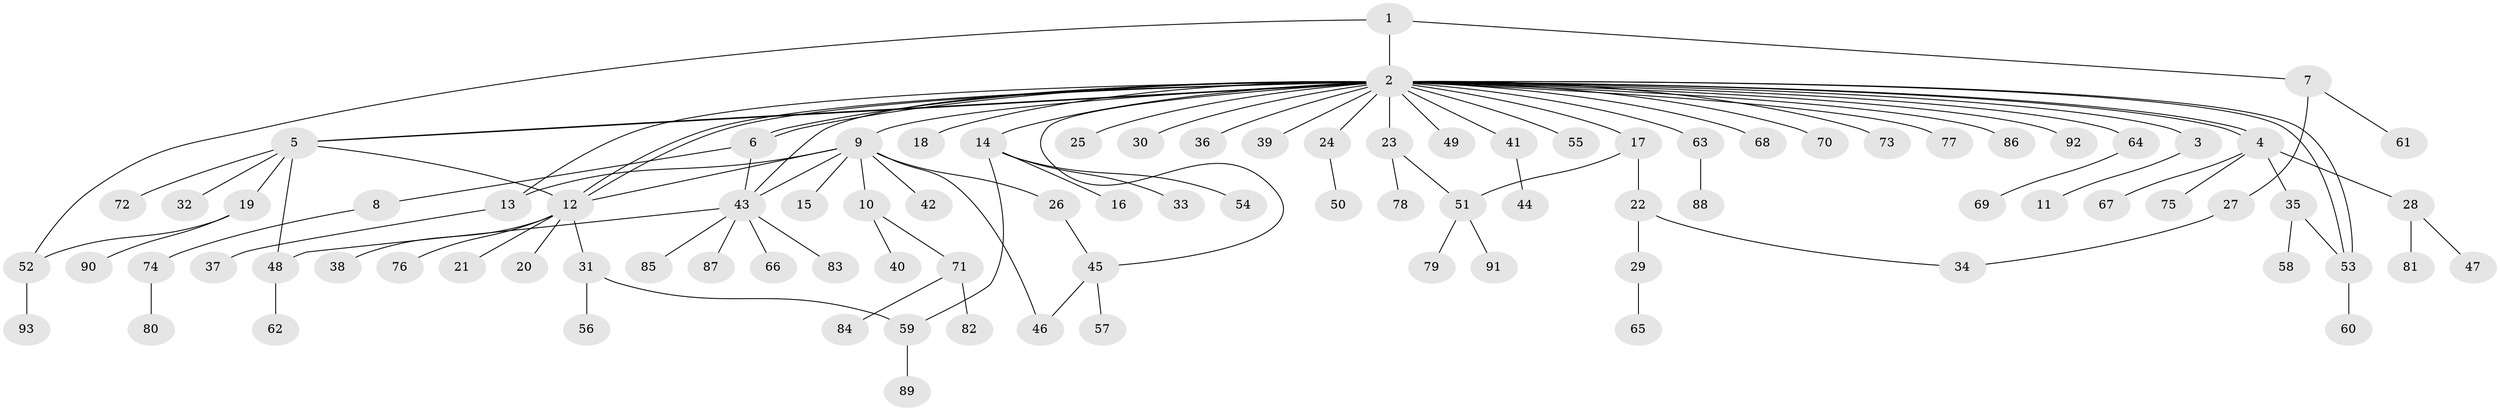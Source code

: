 // Generated by graph-tools (version 1.1) at 2025/50/03/09/25 03:50:00]
// undirected, 93 vertices, 110 edges
graph export_dot {
graph [start="1"]
  node [color=gray90,style=filled];
  1;
  2;
  3;
  4;
  5;
  6;
  7;
  8;
  9;
  10;
  11;
  12;
  13;
  14;
  15;
  16;
  17;
  18;
  19;
  20;
  21;
  22;
  23;
  24;
  25;
  26;
  27;
  28;
  29;
  30;
  31;
  32;
  33;
  34;
  35;
  36;
  37;
  38;
  39;
  40;
  41;
  42;
  43;
  44;
  45;
  46;
  47;
  48;
  49;
  50;
  51;
  52;
  53;
  54;
  55;
  56;
  57;
  58;
  59;
  60;
  61;
  62;
  63;
  64;
  65;
  66;
  67;
  68;
  69;
  70;
  71;
  72;
  73;
  74;
  75;
  76;
  77;
  78;
  79;
  80;
  81;
  82;
  83;
  84;
  85;
  86;
  87;
  88;
  89;
  90;
  91;
  92;
  93;
  1 -- 2;
  1 -- 7;
  1 -- 52;
  2 -- 3;
  2 -- 4;
  2 -- 4;
  2 -- 5;
  2 -- 5;
  2 -- 6;
  2 -- 6;
  2 -- 9;
  2 -- 12;
  2 -- 12;
  2 -- 13;
  2 -- 14;
  2 -- 17;
  2 -- 18;
  2 -- 23;
  2 -- 24;
  2 -- 25;
  2 -- 30;
  2 -- 36;
  2 -- 39;
  2 -- 41;
  2 -- 43;
  2 -- 45;
  2 -- 49;
  2 -- 53;
  2 -- 53;
  2 -- 55;
  2 -- 63;
  2 -- 64;
  2 -- 68;
  2 -- 70;
  2 -- 73;
  2 -- 77;
  2 -- 86;
  2 -- 92;
  3 -- 11;
  4 -- 28;
  4 -- 35;
  4 -- 67;
  4 -- 75;
  5 -- 12;
  5 -- 19;
  5 -- 32;
  5 -- 48;
  5 -- 72;
  6 -- 8;
  6 -- 43;
  7 -- 27;
  7 -- 61;
  8 -- 74;
  9 -- 10;
  9 -- 12;
  9 -- 13;
  9 -- 15;
  9 -- 26;
  9 -- 42;
  9 -- 43;
  9 -- 46;
  10 -- 40;
  10 -- 71;
  12 -- 20;
  12 -- 21;
  12 -- 31;
  12 -- 38;
  12 -- 76;
  13 -- 37;
  14 -- 16;
  14 -- 33;
  14 -- 54;
  14 -- 59;
  17 -- 22;
  17 -- 51;
  19 -- 52;
  19 -- 90;
  22 -- 29;
  22 -- 34;
  23 -- 51;
  23 -- 78;
  24 -- 50;
  26 -- 45;
  27 -- 34;
  28 -- 47;
  28 -- 81;
  29 -- 65;
  31 -- 56;
  31 -- 59;
  35 -- 53;
  35 -- 58;
  41 -- 44;
  43 -- 48;
  43 -- 66;
  43 -- 83;
  43 -- 85;
  43 -- 87;
  45 -- 46;
  45 -- 57;
  48 -- 62;
  51 -- 79;
  51 -- 91;
  52 -- 93;
  53 -- 60;
  59 -- 89;
  63 -- 88;
  64 -- 69;
  71 -- 82;
  71 -- 84;
  74 -- 80;
}
